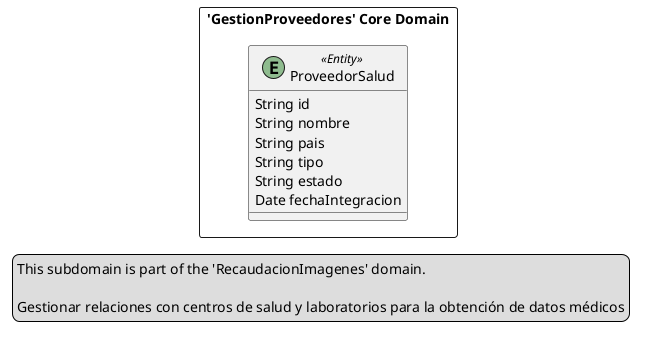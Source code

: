 @startuml

skinparam componentStyle uml2

package "'GestionProveedores' Core Domain" <<Rectangle>> {
	class ProveedorSalud <<(E,DarkSeaGreen) Entity>> {
		String id
		String nombre
		String pais
		String tipo
		String estado
		Date fechaIntegracion
	}
}
legend left
  This subdomain is part of the 'RecaudacionImagenes' domain.

  Gestionar relaciones con centros de salud y laboratorios para la obtención de datos médicos
end legend


@enduml

